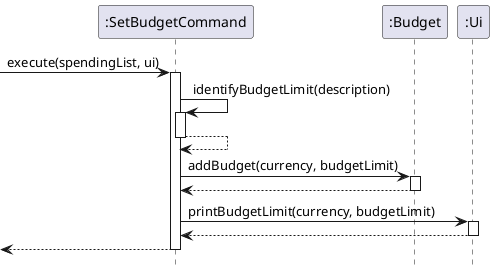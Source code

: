 @startuml
hide footbox
->":SetBudgetCommand":execute(spendingList, ui)
activate ":SetBudgetCommand"
":SetBudgetCommand"->":SetBudgetCommand":identifyBudgetLimit(description)
activate ":SetBudgetCommand"
":SetBudgetCommand"-->":SetBudgetCommand":
deactivate ":SetBudgetCommand"
":SetBudgetCommand"->":Budget":addBudget(currency, budgetLimit)
activate ":Budget"
":Budget"-->":SetBudgetCommand":
deactivate ":Budget"
":SetBudgetCommand"->":Ui":printBudgetLimit(currency, budgetLimit)
activate ":Ui"
":Ui"-->":SetBudgetCommand":
deactivate ":Ui"
<--":SetBudgetCommand"
deactivate ":SetBudgetCommand"
@enduml